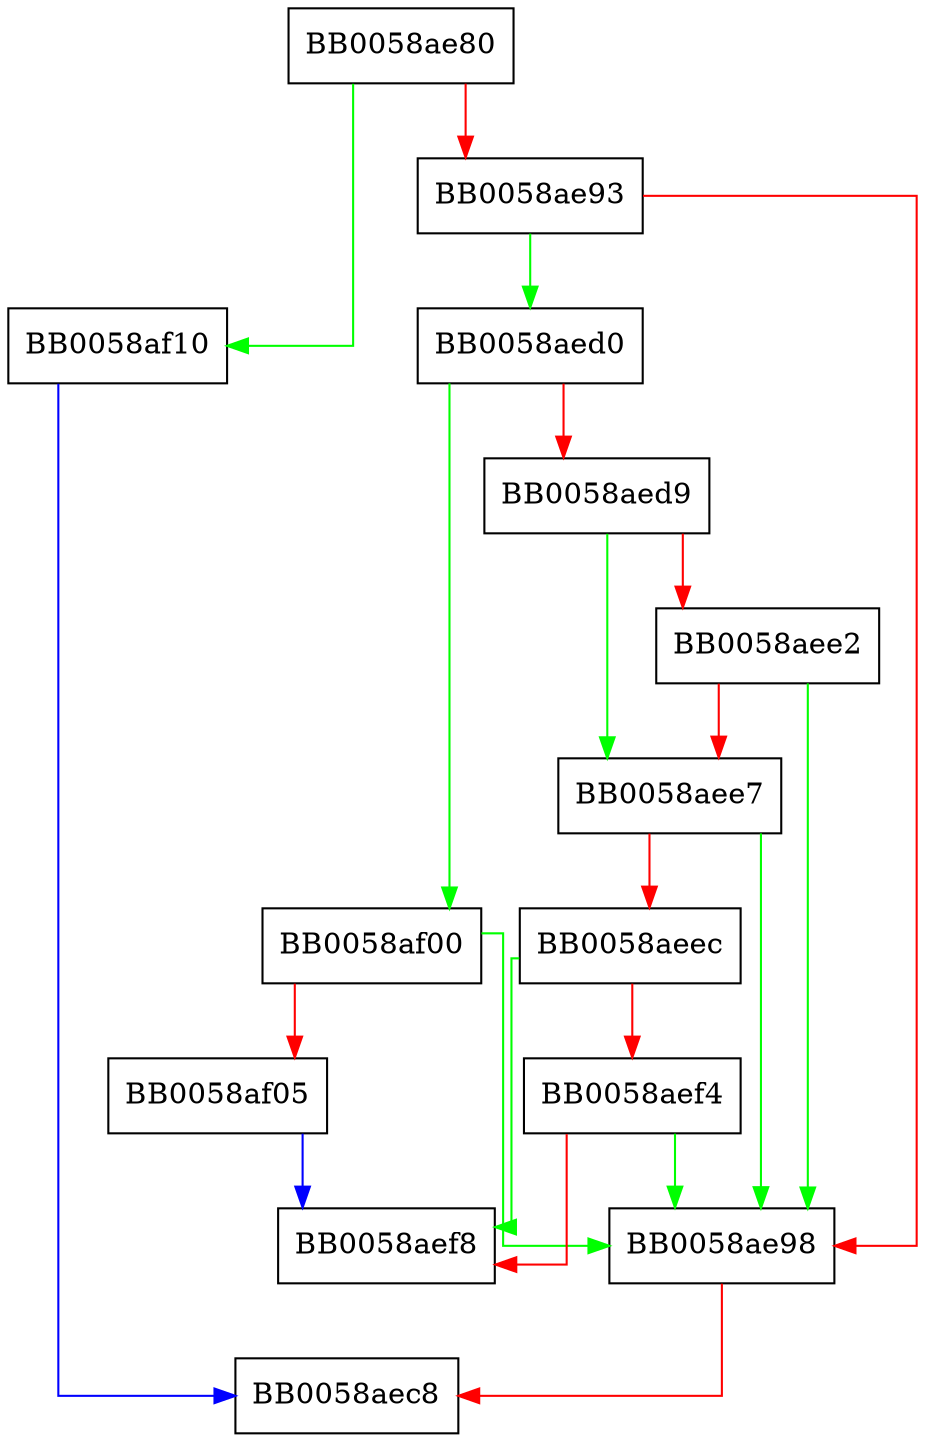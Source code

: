 digraph EC_POINT_dbl {
  node [shape="box"];
  graph [splines=ortho];
  BB0058ae80 -> BB0058af10 [color="green"];
  BB0058ae80 -> BB0058ae93 [color="red"];
  BB0058ae93 -> BB0058aed0 [color="green"];
  BB0058ae93 -> BB0058ae98 [color="red"];
  BB0058ae98 -> BB0058aec8 [color="red"];
  BB0058aed0 -> BB0058af00 [color="green"];
  BB0058aed0 -> BB0058aed9 [color="red"];
  BB0058aed9 -> BB0058aee7 [color="green"];
  BB0058aed9 -> BB0058aee2 [color="red"];
  BB0058aee2 -> BB0058ae98 [color="green"];
  BB0058aee2 -> BB0058aee7 [color="red"];
  BB0058aee7 -> BB0058ae98 [color="green"];
  BB0058aee7 -> BB0058aeec [color="red"];
  BB0058aeec -> BB0058aef8 [color="green"];
  BB0058aeec -> BB0058aef4 [color="red"];
  BB0058aef4 -> BB0058ae98 [color="green"];
  BB0058aef4 -> BB0058aef8 [color="red"];
  BB0058af00 -> BB0058ae98 [color="green"];
  BB0058af00 -> BB0058af05 [color="red"];
  BB0058af05 -> BB0058aef8 [color="blue"];
  BB0058af10 -> BB0058aec8 [color="blue"];
}
